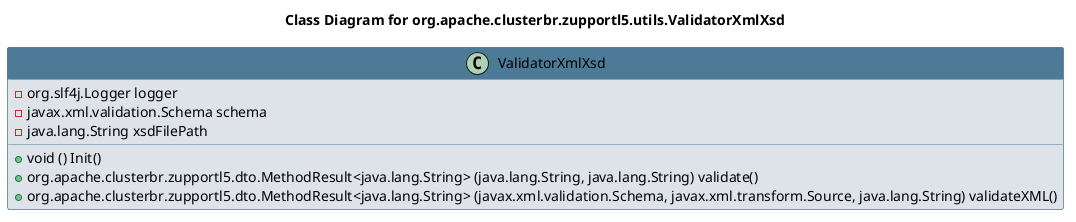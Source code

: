 @startuml 
skinparam class { 
 BackgroundColor #DEE3E9 
 ArrowColor #4D7A97 
 BorderColor #4D7A97 
}
left to right direction 
title Class Diagram for org.apache.clusterbr.zupportl5.utils.ValidatorXmlXsd
skinparam titleBackgroundColor White
skinparam classHeaderBackgroundColor #4D7A97 
skinparam stereotypeCBackgroundColor #F8981D 

class ValidatorXmlXsd {
 - org.slf4j.Logger logger
 - javax.xml.validation.Schema schema
 - java.lang.String xsdFilePath
 + void () Init()
 + org.apache.clusterbr.zupportl5.dto.MethodResult<java.lang.String> (java.lang.String, java.lang.String) validate()
 + org.apache.clusterbr.zupportl5.dto.MethodResult<java.lang.String> (javax.xml.validation.Schema, javax.xml.transform.Source, java.lang.String) validateXML()
}
@enduml